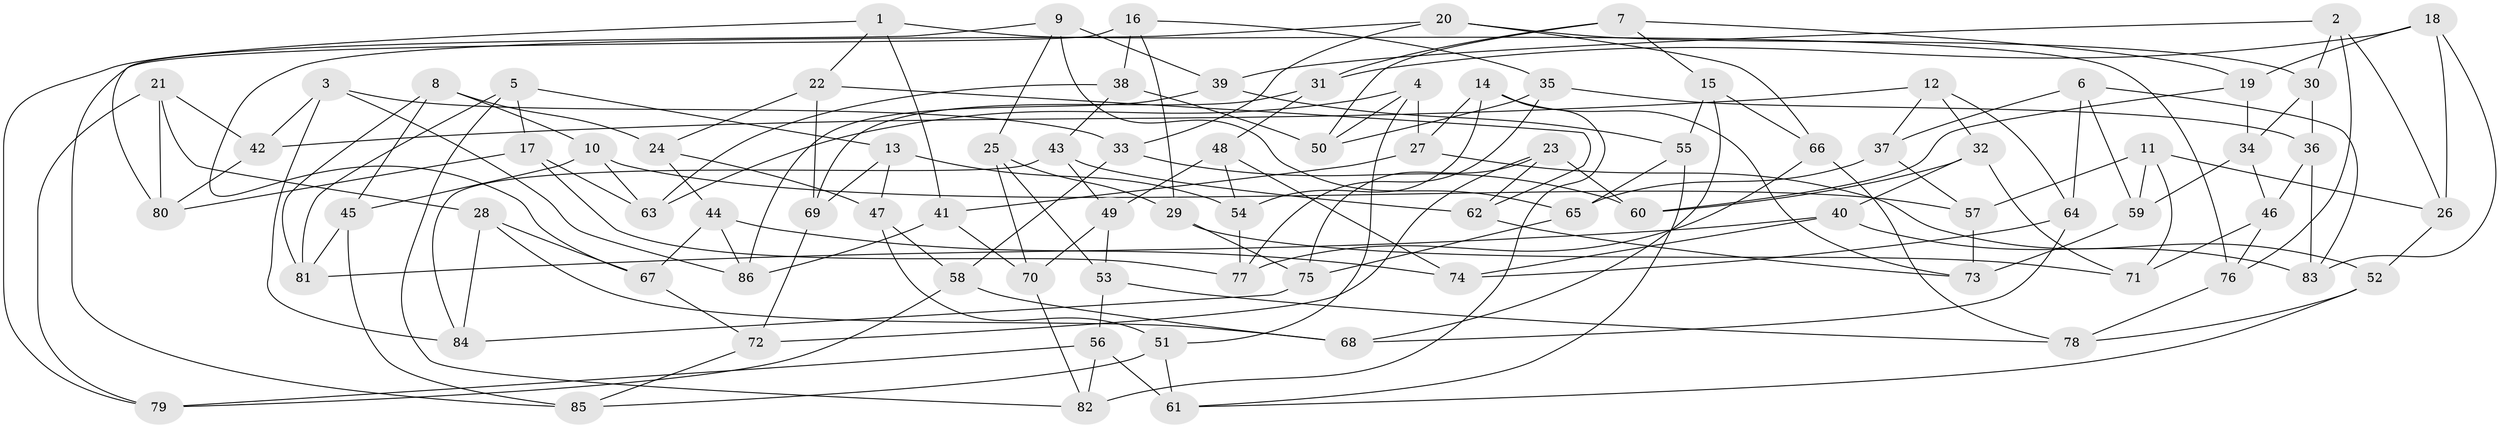// Generated by graph-tools (version 1.1) at 2025/38/03/09/25 02:38:00]
// undirected, 86 vertices, 172 edges
graph export_dot {
graph [start="1"]
  node [color=gray90,style=filled];
  1;
  2;
  3;
  4;
  5;
  6;
  7;
  8;
  9;
  10;
  11;
  12;
  13;
  14;
  15;
  16;
  17;
  18;
  19;
  20;
  21;
  22;
  23;
  24;
  25;
  26;
  27;
  28;
  29;
  30;
  31;
  32;
  33;
  34;
  35;
  36;
  37;
  38;
  39;
  40;
  41;
  42;
  43;
  44;
  45;
  46;
  47;
  48;
  49;
  50;
  51;
  52;
  53;
  54;
  55;
  56;
  57;
  58;
  59;
  60;
  61;
  62;
  63;
  64;
  65;
  66;
  67;
  68;
  69;
  70;
  71;
  72;
  73;
  74;
  75;
  76;
  77;
  78;
  79;
  80;
  81;
  82;
  83;
  84;
  85;
  86;
  1 -- 41;
  1 -- 79;
  1 -- 76;
  1 -- 22;
  2 -- 76;
  2 -- 30;
  2 -- 26;
  2 -- 39;
  3 -- 33;
  3 -- 42;
  3 -- 86;
  3 -- 84;
  4 -- 50;
  4 -- 51;
  4 -- 27;
  4 -- 63;
  5 -- 13;
  5 -- 17;
  5 -- 81;
  5 -- 82;
  6 -- 83;
  6 -- 64;
  6 -- 37;
  6 -- 59;
  7 -- 19;
  7 -- 15;
  7 -- 50;
  7 -- 31;
  8 -- 24;
  8 -- 81;
  8 -- 45;
  8 -- 10;
  9 -- 65;
  9 -- 80;
  9 -- 39;
  9 -- 25;
  10 -- 63;
  10 -- 57;
  10 -- 45;
  11 -- 57;
  11 -- 71;
  11 -- 26;
  11 -- 59;
  12 -- 32;
  12 -- 37;
  12 -- 64;
  12 -- 42;
  13 -- 47;
  13 -- 69;
  13 -- 54;
  14 -- 27;
  14 -- 54;
  14 -- 73;
  14 -- 82;
  15 -- 66;
  15 -- 68;
  15 -- 55;
  16 -- 29;
  16 -- 85;
  16 -- 38;
  16 -- 35;
  17 -- 77;
  17 -- 80;
  17 -- 63;
  18 -- 31;
  18 -- 19;
  18 -- 83;
  18 -- 26;
  19 -- 60;
  19 -- 34;
  20 -- 33;
  20 -- 30;
  20 -- 66;
  20 -- 67;
  21 -- 42;
  21 -- 79;
  21 -- 28;
  21 -- 80;
  22 -- 69;
  22 -- 62;
  22 -- 24;
  23 -- 62;
  23 -- 60;
  23 -- 75;
  23 -- 72;
  24 -- 47;
  24 -- 44;
  25 -- 70;
  25 -- 53;
  25 -- 29;
  26 -- 52;
  27 -- 41;
  27 -- 52;
  28 -- 67;
  28 -- 84;
  28 -- 68;
  29 -- 75;
  29 -- 71;
  30 -- 36;
  30 -- 34;
  31 -- 69;
  31 -- 48;
  32 -- 71;
  32 -- 40;
  32 -- 60;
  33 -- 60;
  33 -- 58;
  34 -- 46;
  34 -- 59;
  35 -- 77;
  35 -- 50;
  35 -- 36;
  36 -- 83;
  36 -- 46;
  37 -- 65;
  37 -- 57;
  38 -- 50;
  38 -- 63;
  38 -- 43;
  39 -- 86;
  39 -- 55;
  40 -- 74;
  40 -- 83;
  40 -- 81;
  41 -- 70;
  41 -- 86;
  42 -- 80;
  43 -- 84;
  43 -- 49;
  43 -- 62;
  44 -- 67;
  44 -- 74;
  44 -- 86;
  45 -- 85;
  45 -- 81;
  46 -- 76;
  46 -- 71;
  47 -- 58;
  47 -- 51;
  48 -- 49;
  48 -- 74;
  48 -- 54;
  49 -- 70;
  49 -- 53;
  51 -- 61;
  51 -- 85;
  52 -- 61;
  52 -- 78;
  53 -- 78;
  53 -- 56;
  54 -- 77;
  55 -- 61;
  55 -- 65;
  56 -- 82;
  56 -- 61;
  56 -- 79;
  57 -- 73;
  58 -- 79;
  58 -- 68;
  59 -- 73;
  62 -- 73;
  64 -- 74;
  64 -- 68;
  65 -- 75;
  66 -- 78;
  66 -- 77;
  67 -- 72;
  69 -- 72;
  70 -- 82;
  72 -- 85;
  75 -- 84;
  76 -- 78;
}
